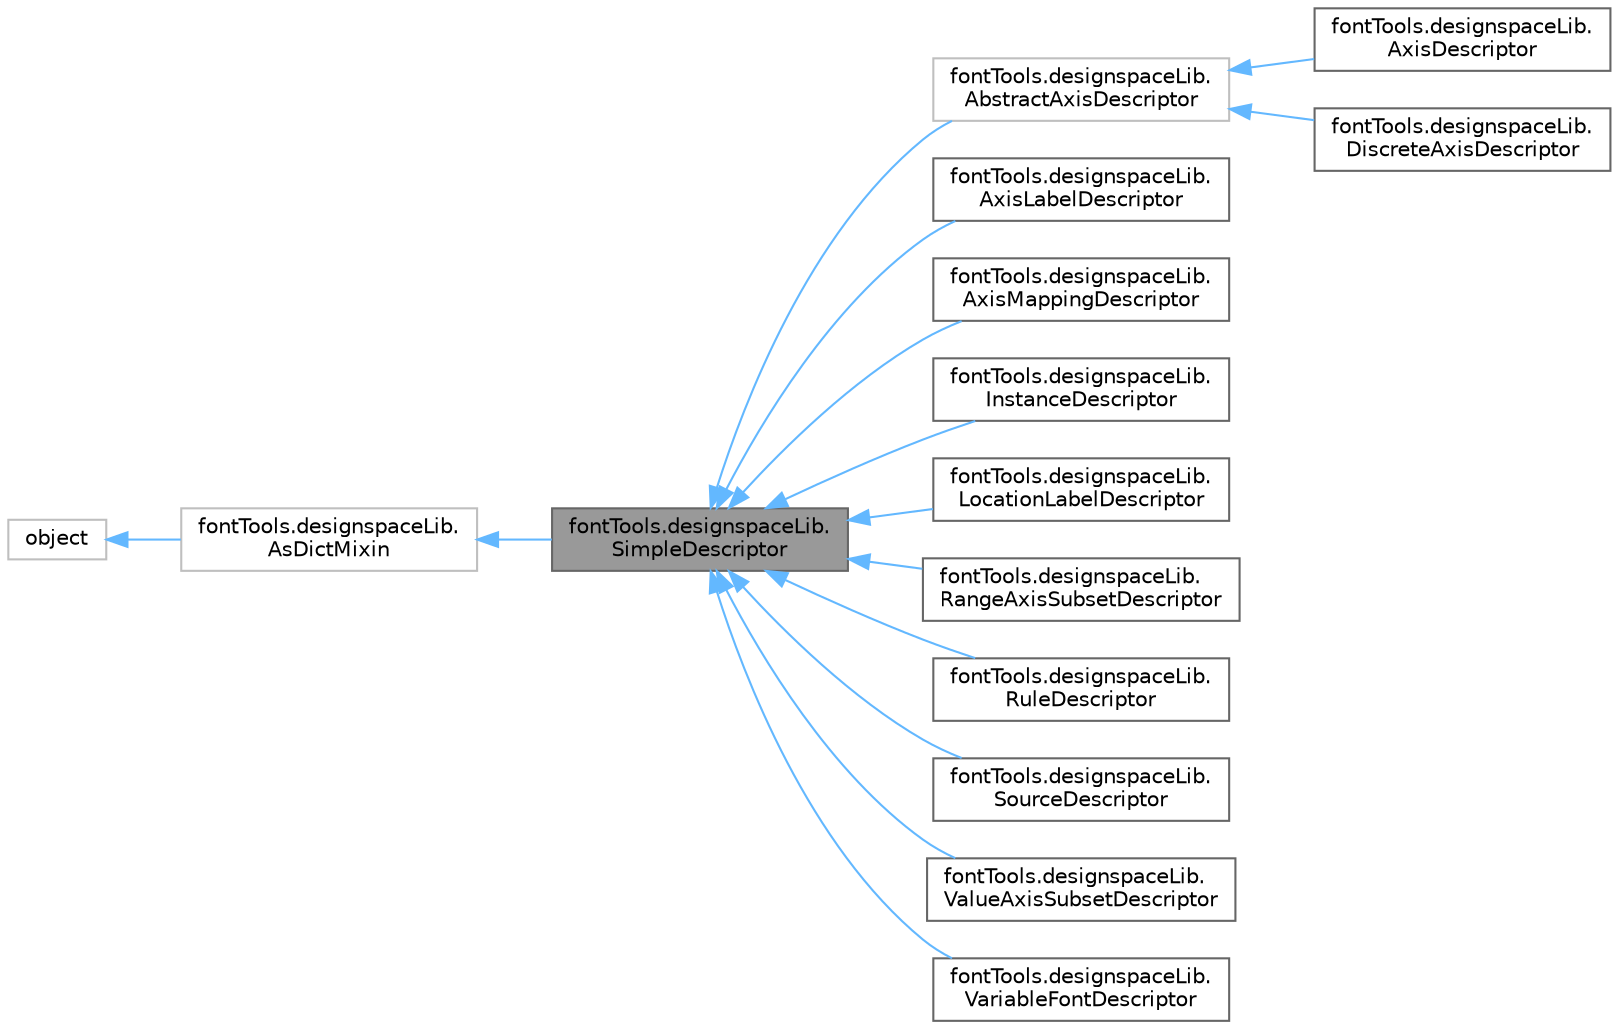 digraph "fontTools.designspaceLib.SimpleDescriptor"
{
 // LATEX_PDF_SIZE
  bgcolor="transparent";
  edge [fontname=Helvetica,fontsize=10,labelfontname=Helvetica,labelfontsize=10];
  node [fontname=Helvetica,fontsize=10,shape=box,height=0.2,width=0.4];
  rankdir="LR";
  Node1 [id="Node000001",label="fontTools.designspaceLib.\lSimpleDescriptor",height=0.2,width=0.4,color="gray40", fillcolor="grey60", style="filled", fontcolor="black",tooltip=" "];
  Node2 -> Node1 [id="edge1_Node000001_Node000002",dir="back",color="steelblue1",style="solid",tooltip=" "];
  Node2 [id="Node000002",label="fontTools.designspaceLib.\lAsDictMixin",height=0.2,width=0.4,color="grey75", fillcolor="white", style="filled",URL="$d2/da4/classfontTools_1_1designspaceLib_1_1AsDictMixin.html",tooltip=" "];
  Node3 -> Node2 [id="edge2_Node000002_Node000003",dir="back",color="steelblue1",style="solid",tooltip=" "];
  Node3 [id="Node000003",label="object",height=0.2,width=0.4,color="grey75", fillcolor="white", style="filled",tooltip=" "];
  Node1 -> Node4 [id="edge3_Node000001_Node000004",dir="back",color="steelblue1",style="solid",tooltip=" "];
  Node4 [id="Node000004",label="fontTools.designspaceLib.\lAbstractAxisDescriptor",height=0.2,width=0.4,color="grey75", fillcolor="white", style="filled",URL="$de/d12/classfontTools_1_1designspaceLib_1_1AbstractAxisDescriptor.html",tooltip=" "];
  Node4 -> Node5 [id="edge4_Node000004_Node000005",dir="back",color="steelblue1",style="solid",tooltip=" "];
  Node5 [id="Node000005",label="fontTools.designspaceLib.\lAxisDescriptor",height=0.2,width=0.4,color="gray40", fillcolor="white", style="filled",URL="$df/dc2/classfontTools_1_1designspaceLib_1_1AxisDescriptor.html",tooltip=" "];
  Node4 -> Node6 [id="edge5_Node000004_Node000006",dir="back",color="steelblue1",style="solid",tooltip=" "];
  Node6 [id="Node000006",label="fontTools.designspaceLib.\lDiscreteAxisDescriptor",height=0.2,width=0.4,color="gray40", fillcolor="white", style="filled",URL="$dd/d4a/classfontTools_1_1designspaceLib_1_1DiscreteAxisDescriptor.html",tooltip=" "];
  Node1 -> Node7 [id="edge6_Node000001_Node000007",dir="back",color="steelblue1",style="solid",tooltip=" "];
  Node7 [id="Node000007",label="fontTools.designspaceLib.\lAxisLabelDescriptor",height=0.2,width=0.4,color="gray40", fillcolor="white", style="filled",URL="$d2/d9c/classfontTools_1_1designspaceLib_1_1AxisLabelDescriptor.html",tooltip=" "];
  Node1 -> Node8 [id="edge7_Node000001_Node000008",dir="back",color="steelblue1",style="solid",tooltip=" "];
  Node8 [id="Node000008",label="fontTools.designspaceLib.\lAxisMappingDescriptor",height=0.2,width=0.4,color="gray40", fillcolor="white", style="filled",URL="$d3/daf/classfontTools_1_1designspaceLib_1_1AxisMappingDescriptor.html",tooltip=" "];
  Node1 -> Node9 [id="edge8_Node000001_Node000009",dir="back",color="steelblue1",style="solid",tooltip=" "];
  Node9 [id="Node000009",label="fontTools.designspaceLib.\lInstanceDescriptor",height=0.2,width=0.4,color="gray40", fillcolor="white", style="filled",URL="$d0/d8f/classfontTools_1_1designspaceLib_1_1InstanceDescriptor.html",tooltip=" "];
  Node1 -> Node10 [id="edge9_Node000001_Node000010",dir="back",color="steelblue1",style="solid",tooltip=" "];
  Node10 [id="Node000010",label="fontTools.designspaceLib.\lLocationLabelDescriptor",height=0.2,width=0.4,color="gray40", fillcolor="white", style="filled",URL="$dd/d1d/classfontTools_1_1designspaceLib_1_1LocationLabelDescriptor.html",tooltip=" "];
  Node1 -> Node11 [id="edge10_Node000001_Node000011",dir="back",color="steelblue1",style="solid",tooltip=" "];
  Node11 [id="Node000011",label="fontTools.designspaceLib.\lRangeAxisSubsetDescriptor",height=0.2,width=0.4,color="gray40", fillcolor="white", style="filled",URL="$d6/db1/classfontTools_1_1designspaceLib_1_1RangeAxisSubsetDescriptor.html",tooltip=" "];
  Node1 -> Node12 [id="edge11_Node000001_Node000012",dir="back",color="steelblue1",style="solid",tooltip=" "];
  Node12 [id="Node000012",label="fontTools.designspaceLib.\lRuleDescriptor",height=0.2,width=0.4,color="gray40", fillcolor="white", style="filled",URL="$da/dfe/classfontTools_1_1designspaceLib_1_1RuleDescriptor.html",tooltip=" "];
  Node1 -> Node13 [id="edge12_Node000001_Node000013",dir="back",color="steelblue1",style="solid",tooltip=" "];
  Node13 [id="Node000013",label="fontTools.designspaceLib.\lSourceDescriptor",height=0.2,width=0.4,color="gray40", fillcolor="white", style="filled",URL="$d6/d04/classfontTools_1_1designspaceLib_1_1SourceDescriptor.html",tooltip=" "];
  Node1 -> Node14 [id="edge13_Node000001_Node000014",dir="back",color="steelblue1",style="solid",tooltip=" "];
  Node14 [id="Node000014",label="fontTools.designspaceLib.\lValueAxisSubsetDescriptor",height=0.2,width=0.4,color="gray40", fillcolor="white", style="filled",URL="$d2/d98/classfontTools_1_1designspaceLib_1_1ValueAxisSubsetDescriptor.html",tooltip=" "];
  Node1 -> Node15 [id="edge14_Node000001_Node000015",dir="back",color="steelblue1",style="solid",tooltip=" "];
  Node15 [id="Node000015",label="fontTools.designspaceLib.\lVariableFontDescriptor",height=0.2,width=0.4,color="gray40", fillcolor="white", style="filled",URL="$d3/da7/classfontTools_1_1designspaceLib_1_1VariableFontDescriptor.html",tooltip=" "];
}
